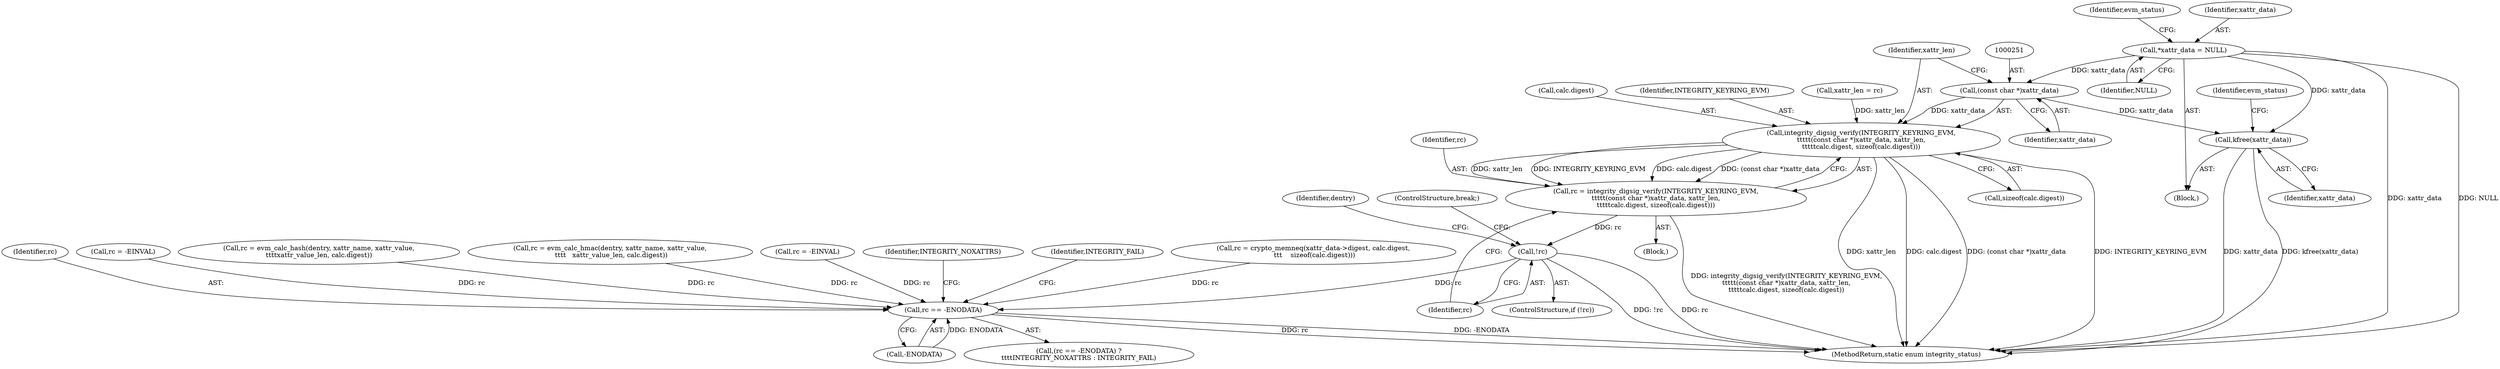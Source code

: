 digraph "0_linux_613317bd212c585c20796c10afe5daaa95d4b0a1@pointer" {
"1000113" [label="(Call,*xattr_data = NULL)"];
"1000250" [label="(Call,(const char *)xattr_data)"];
"1000248" [label="(Call,integrity_digsig_verify(INTEGRITY_KEYRING_EVM,\n\t\t\t\t\t(const char *)xattr_data, xattr_len,\n\t\t\t\t\tcalc.digest, sizeof(calc.digest)))"];
"1000246" [label="(Call,rc = integrity_digsig_verify(INTEGRITY_KEYRING_EVM,\n\t\t\t\t\t(const char *)xattr_data, xattr_len,\n\t\t\t\t\tcalc.digest, sizeof(calc.digest)))"];
"1000262" [label="(Call,!rc)"];
"1000292" [label="(Call,rc == -ENODATA)"];
"1000306" [label="(Call,kfree(xattr_data))"];
"1000292" [label="(Call,rc == -ENODATA)"];
"1000197" [label="(Block,)"];
"1000307" [label="(Identifier,xattr_data)"];
"1000250" [label="(Call,(const char *)xattr_data)"];
"1000247" [label="(Identifier,rc)"];
"1000246" [label="(Call,rc = integrity_digsig_verify(INTEGRITY_KEYRING_EVM,\n\t\t\t\t\t(const char *)xattr_data, xattr_len,\n\t\t\t\t\tcalc.digest, sizeof(calc.digest)))"];
"1000257" [label="(Call,sizeof(calc.digest))"];
"1000294" [label="(Call,-ENODATA)"];
"1000252" [label="(Identifier,xattr_data)"];
"1000291" [label="(Call,(rc == -ENODATA) ?\n\t\t\t\tINTEGRITY_NOXATTRS : INTEGRITY_FAIL)"];
"1000270" [label="(Identifier,dentry)"];
"1000297" [label="(Identifier,INTEGRITY_FAIL)"];
"1000212" [label="(Call,rc = crypto_memneq(xattr_data->digest, calc.digest,\n \t\t\t    sizeof(calc.digest)))"];
"1000249" [label="(Identifier,INTEGRITY_KEYRING_EVM)"];
"1000111" [label="(Block,)"];
"1000248" [label="(Call,integrity_digsig_verify(INTEGRITY_KEYRING_EVM,\n\t\t\t\t\t(const char *)xattr_data, xattr_len,\n\t\t\t\t\tcalc.digest, sizeof(calc.digest)))"];
"1000113" [label="(Call,*xattr_data = NULL)"];
"1000190" [label="(Call,xattr_len = rc)"];
"1000119" [label="(Identifier,evm_status)"];
"1000309" [label="(Identifier,evm_status)"];
"1000293" [label="(Identifier,rc)"];
"1000282" [label="(Call,rc = -EINVAL)"];
"1000233" [label="(Call,rc = evm_calc_hash(dentry, xattr_name, xattr_value,\n\t\t\t\txattr_value_len, calc.digest))"];
"1000253" [label="(Identifier,xattr_len)"];
"1000115" [label="(Identifier,NULL)"];
"1000263" [label="(Identifier,rc)"];
"1000306" [label="(Call,kfree(xattr_data))"];
"1000280" [label="(ControlStructure,break;)"];
"1000114" [label="(Identifier,xattr_data)"];
"1000261" [label="(ControlStructure,if (!rc))"];
"1000262" [label="(Call,!rc)"];
"1000199" [label="(Call,rc = evm_calc_hmac(dentry, xattr_name, xattr_value,\n \t\t\t\t   xattr_value_len, calc.digest))"];
"1000310" [label="(MethodReturn,static enum integrity_status)"];
"1000227" [label="(Call,rc = -EINVAL)"];
"1000296" [label="(Identifier,INTEGRITY_NOXATTRS)"];
"1000254" [label="(Call,calc.digest)"];
"1000113" -> "1000111"  [label="AST: "];
"1000113" -> "1000115"  [label="CFG: "];
"1000114" -> "1000113"  [label="AST: "];
"1000115" -> "1000113"  [label="AST: "];
"1000119" -> "1000113"  [label="CFG: "];
"1000113" -> "1000310"  [label="DDG: xattr_data"];
"1000113" -> "1000310"  [label="DDG: NULL"];
"1000113" -> "1000250"  [label="DDG: xattr_data"];
"1000113" -> "1000306"  [label="DDG: xattr_data"];
"1000250" -> "1000248"  [label="AST: "];
"1000250" -> "1000252"  [label="CFG: "];
"1000251" -> "1000250"  [label="AST: "];
"1000252" -> "1000250"  [label="AST: "];
"1000253" -> "1000250"  [label="CFG: "];
"1000250" -> "1000248"  [label="DDG: xattr_data"];
"1000250" -> "1000306"  [label="DDG: xattr_data"];
"1000248" -> "1000246"  [label="AST: "];
"1000248" -> "1000257"  [label="CFG: "];
"1000249" -> "1000248"  [label="AST: "];
"1000253" -> "1000248"  [label="AST: "];
"1000254" -> "1000248"  [label="AST: "];
"1000257" -> "1000248"  [label="AST: "];
"1000246" -> "1000248"  [label="CFG: "];
"1000248" -> "1000310"  [label="DDG: xattr_len"];
"1000248" -> "1000310"  [label="DDG: calc.digest"];
"1000248" -> "1000310"  [label="DDG: (const char *)xattr_data"];
"1000248" -> "1000310"  [label="DDG: INTEGRITY_KEYRING_EVM"];
"1000248" -> "1000246"  [label="DDG: xattr_len"];
"1000248" -> "1000246"  [label="DDG: INTEGRITY_KEYRING_EVM"];
"1000248" -> "1000246"  [label="DDG: calc.digest"];
"1000248" -> "1000246"  [label="DDG: (const char *)xattr_data"];
"1000190" -> "1000248"  [label="DDG: xattr_len"];
"1000246" -> "1000197"  [label="AST: "];
"1000247" -> "1000246"  [label="AST: "];
"1000263" -> "1000246"  [label="CFG: "];
"1000246" -> "1000310"  [label="DDG: integrity_digsig_verify(INTEGRITY_KEYRING_EVM,\n\t\t\t\t\t(const char *)xattr_data, xattr_len,\n\t\t\t\t\tcalc.digest, sizeof(calc.digest))"];
"1000246" -> "1000262"  [label="DDG: rc"];
"1000262" -> "1000261"  [label="AST: "];
"1000262" -> "1000263"  [label="CFG: "];
"1000263" -> "1000262"  [label="AST: "];
"1000270" -> "1000262"  [label="CFG: "];
"1000280" -> "1000262"  [label="CFG: "];
"1000262" -> "1000310"  [label="DDG: rc"];
"1000262" -> "1000310"  [label="DDG: !rc"];
"1000262" -> "1000292"  [label="DDG: rc"];
"1000292" -> "1000291"  [label="AST: "];
"1000292" -> "1000294"  [label="CFG: "];
"1000293" -> "1000292"  [label="AST: "];
"1000294" -> "1000292"  [label="AST: "];
"1000296" -> "1000292"  [label="CFG: "];
"1000297" -> "1000292"  [label="CFG: "];
"1000292" -> "1000310"  [label="DDG: -ENODATA"];
"1000292" -> "1000310"  [label="DDG: rc"];
"1000199" -> "1000292"  [label="DDG: rc"];
"1000227" -> "1000292"  [label="DDG: rc"];
"1000212" -> "1000292"  [label="DDG: rc"];
"1000233" -> "1000292"  [label="DDG: rc"];
"1000282" -> "1000292"  [label="DDG: rc"];
"1000294" -> "1000292"  [label="DDG: ENODATA"];
"1000306" -> "1000111"  [label="AST: "];
"1000306" -> "1000307"  [label="CFG: "];
"1000307" -> "1000306"  [label="AST: "];
"1000309" -> "1000306"  [label="CFG: "];
"1000306" -> "1000310"  [label="DDG: xattr_data"];
"1000306" -> "1000310"  [label="DDG: kfree(xattr_data)"];
}
